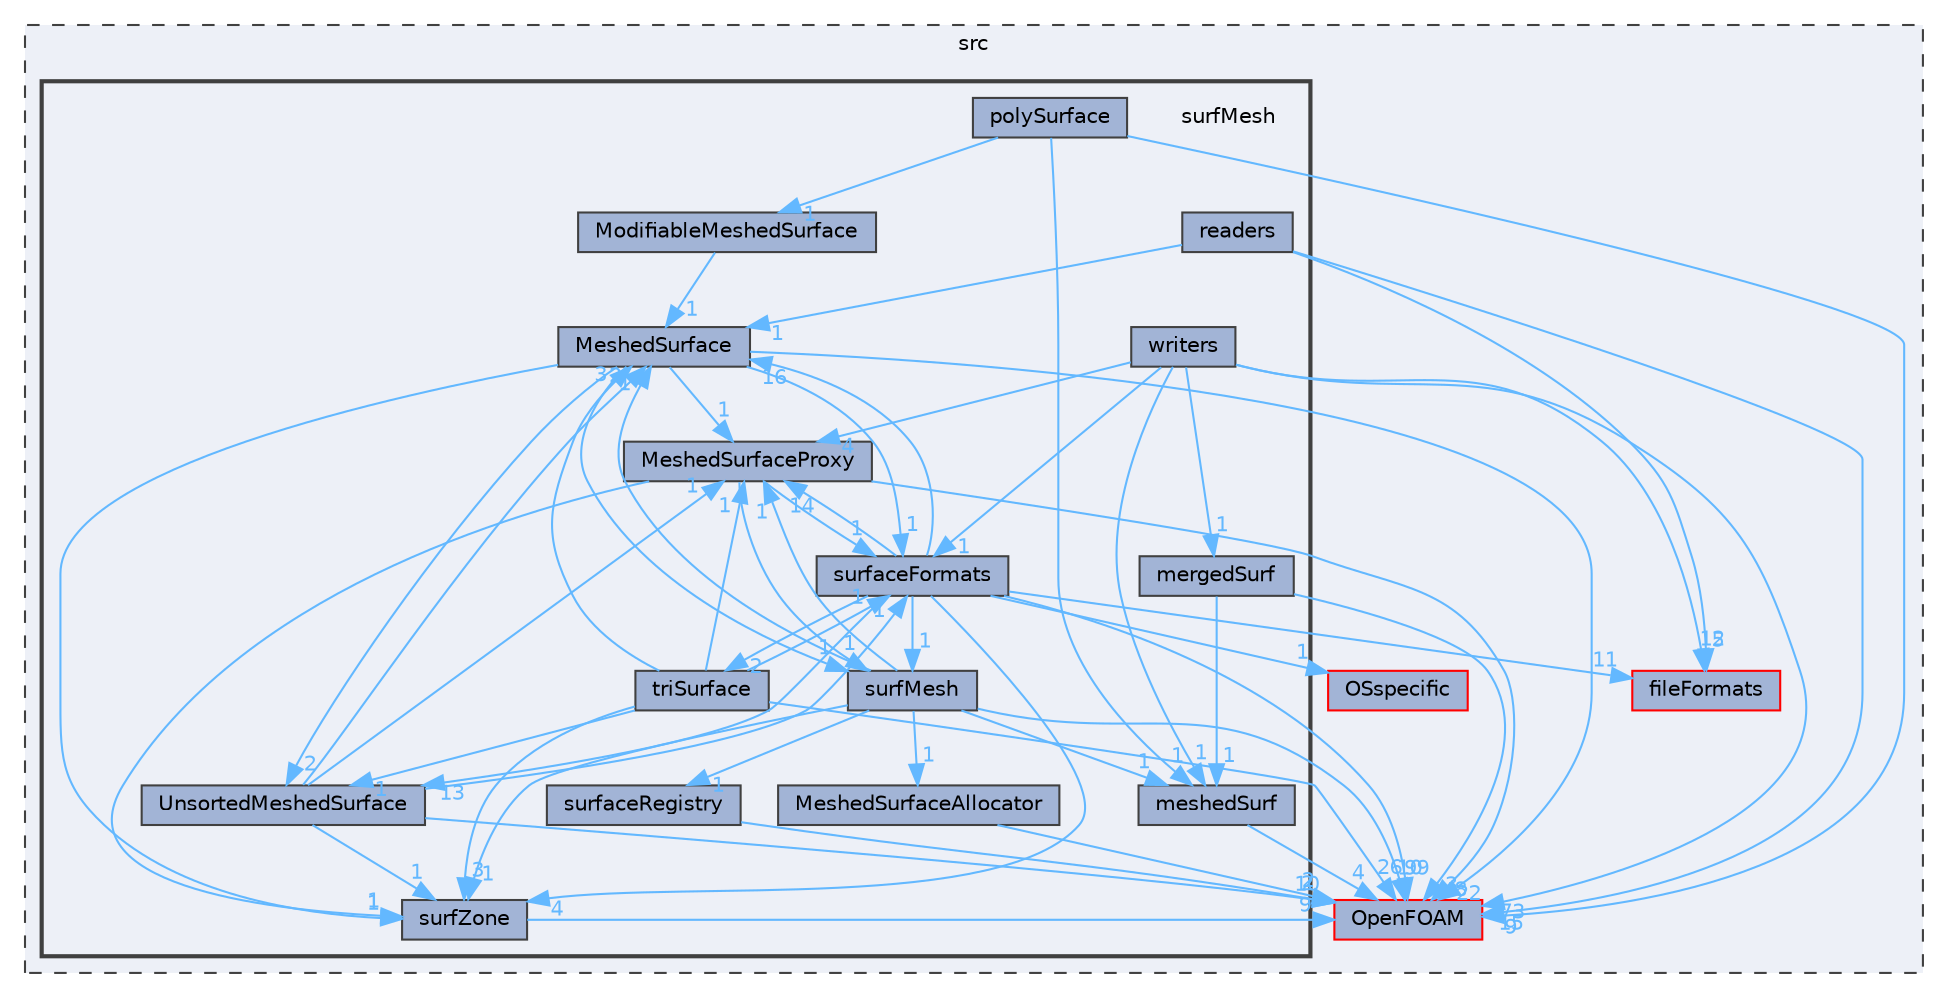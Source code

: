 digraph "src/surfMesh"
{
 // LATEX_PDF_SIZE
  bgcolor="transparent";
  edge [fontname=Helvetica,fontsize=10,labelfontname=Helvetica,labelfontsize=10];
  node [fontname=Helvetica,fontsize=10,shape=box,height=0.2,width=0.4];
  compound=true
  subgraph clusterdir_68267d1309a1af8e8297ef4c3efbcdba {
    graph [ bgcolor="#edf0f7", pencolor="grey25", label="src", fontname=Helvetica,fontsize=10 style="filled,dashed", URL="dir_68267d1309a1af8e8297ef4c3efbcdba.html",tooltip=""]
  dir_1e7df7a7407fc4618be5c18f76eb7b99 [label="OSspecific", fillcolor="#a2b4d6", color="red", style="filled", URL="dir_1e7df7a7407fc4618be5c18f76eb7b99.html",tooltip=""];
  dir_b05602f37bb521a7142c0a3e200b5f35 [label="fileFormats", fillcolor="#a2b4d6", color="red", style="filled", URL="dir_b05602f37bb521a7142c0a3e200b5f35.html",tooltip=""];
  dir_c5473ff19b20e6ec4dfe5c310b3778a8 [label="OpenFOAM", fillcolor="#a2b4d6", color="red", style="filled", URL="dir_c5473ff19b20e6ec4dfe5c310b3778a8.html",tooltip=""];
  subgraph clusterdir_0a88fe22feb23ce5f078a04a1df67721 {
    graph [ bgcolor="#edf0f7", pencolor="grey25", label="", fontname=Helvetica,fontsize=10 style="filled,bold", URL="dir_0a88fe22feb23ce5f078a04a1df67721.html",tooltip=""]
    dir_0a88fe22feb23ce5f078a04a1df67721 [shape=plaintext, label="surfMesh"];
  dir_0f16c46f5d87f1d2469a8ddc952a91d8 [label="mergedSurf", fillcolor="#a2b4d6", color="grey25", style="filled", URL="dir_0f16c46f5d87f1d2469a8ddc952a91d8.html",tooltip=""];
  dir_4643c365105f4b12fff6fc6d2964d662 [label="meshedSurf", fillcolor="#a2b4d6", color="grey25", style="filled", URL="dir_4643c365105f4b12fff6fc6d2964d662.html",tooltip=""];
  dir_c7b425ce1feba157c3a628060f167f64 [label="MeshedSurface", fillcolor="#a2b4d6", color="grey25", style="filled", URL="dir_c7b425ce1feba157c3a628060f167f64.html",tooltip=""];
  dir_78e15111d922aa841d464640a2e03fb6 [label="MeshedSurfaceAllocator", fillcolor="#a2b4d6", color="grey25", style="filled", URL="dir_78e15111d922aa841d464640a2e03fb6.html",tooltip=""];
  dir_b2d126e3ab79c2145c7a44de22e5f675 [label="MeshedSurfaceProxy", fillcolor="#a2b4d6", color="grey25", style="filled", URL="dir_b2d126e3ab79c2145c7a44de22e5f675.html",tooltip=""];
  dir_6094c66f6b723b04933f12abcf6d210d [label="ModifiableMeshedSurface", fillcolor="#a2b4d6", color="grey25", style="filled", URL="dir_6094c66f6b723b04933f12abcf6d210d.html",tooltip=""];
  dir_7b9a6746fecd8e6f6f5989ab0146b032 [label="polySurface", fillcolor="#a2b4d6", color="grey25", style="filled", URL="dir_7b9a6746fecd8e6f6f5989ab0146b032.html",tooltip=""];
  dir_b41ab71a84ca73ba0ea236e5946be777 [label="readers", fillcolor="#a2b4d6", color="grey25", style="filled", URL="dir_b41ab71a84ca73ba0ea236e5946be777.html",tooltip=""];
  dir_3ad8f5f9808d8196d04eb1769c1a10a8 [label="surfaceFormats", fillcolor="#a2b4d6", color="grey25", style="filled", URL="dir_3ad8f5f9808d8196d04eb1769c1a10a8.html",tooltip=""];
  dir_e937c4d5fccedcb57f275a0f18d58810 [label="surfaceRegistry", fillcolor="#a2b4d6", color="grey25", style="filled", URL="dir_e937c4d5fccedcb57f275a0f18d58810.html",tooltip=""];
  dir_e8a93c077ed83521fb6f866085887369 [label="surfMesh", fillcolor="#a2b4d6", color="grey25", style="filled", URL="dir_e8a93c077ed83521fb6f866085887369.html",tooltip=""];
  dir_367e2591196b309d6036c64a18218666 [label="surfZone", fillcolor="#a2b4d6", color="grey25", style="filled", URL="dir_367e2591196b309d6036c64a18218666.html",tooltip=""];
  dir_b94b4c44c7e690bcc15ace8c383557d9 [label="triSurface", fillcolor="#a2b4d6", color="grey25", style="filled", URL="dir_b94b4c44c7e690bcc15ace8c383557d9.html",tooltip=""];
  dir_224334990af5761cc26bd2eed4da00bd [label="UnsortedMeshedSurface", fillcolor="#a2b4d6", color="grey25", style="filled", URL="dir_224334990af5761cc26bd2eed4da00bd.html",tooltip=""];
  dir_b6066d0362f465208261eaa0f2129bc7 [label="writers", fillcolor="#a2b4d6", color="grey25", style="filled", URL="dir_b6066d0362f465208261eaa0f2129bc7.html",tooltip=""];
  }
  }
  dir_0f16c46f5d87f1d2469a8ddc952a91d8->dir_4643c365105f4b12fff6fc6d2964d662 [headlabel="1", labeldistance=1.5 headhref="dir_002353_002364.html" href="dir_002353_002364.html" color="steelblue1" fontcolor="steelblue1"];
  dir_0f16c46f5d87f1d2469a8ddc952a91d8->dir_c5473ff19b20e6ec4dfe5c310b3778a8 [headlabel="3", labeldistance=1.5 headhref="dir_002353_002695.html" href="dir_002353_002695.html" color="steelblue1" fontcolor="steelblue1"];
  dir_4643c365105f4b12fff6fc6d2964d662->dir_c5473ff19b20e6ec4dfe5c310b3778a8 [headlabel="4", labeldistance=1.5 headhref="dir_002364_002695.html" href="dir_002364_002695.html" color="steelblue1" fontcolor="steelblue1"];
  dir_c7b425ce1feba157c3a628060f167f64->dir_224334990af5761cc26bd2eed4da00bd [headlabel="2", labeldistance=1.5 headhref="dir_002365_004229.html" href="dir_002365_004229.html" color="steelblue1" fontcolor="steelblue1"];
  dir_c7b425ce1feba157c3a628060f167f64->dir_367e2591196b309d6036c64a18218666 [headlabel="1", labeldistance=1.5 headhref="dir_002365_003893.html" href="dir_002365_003893.html" color="steelblue1" fontcolor="steelblue1"];
  dir_c7b425ce1feba157c3a628060f167f64->dir_3ad8f5f9808d8196d04eb1769c1a10a8 [headlabel="1", labeldistance=1.5 headhref="dir_002365_003841.html" href="dir_002365_003841.html" color="steelblue1" fontcolor="steelblue1"];
  dir_c7b425ce1feba157c3a628060f167f64->dir_b2d126e3ab79c2145c7a44de22e5f675 [headlabel="1", labeldistance=1.5 headhref="dir_002365_002367.html" href="dir_002365_002367.html" color="steelblue1" fontcolor="steelblue1"];
  dir_c7b425ce1feba157c3a628060f167f64->dir_c5473ff19b20e6ec4dfe5c310b3778a8 [headlabel="22", labeldistance=1.5 headhref="dir_002365_002695.html" href="dir_002365_002695.html" color="steelblue1" fontcolor="steelblue1"];
  dir_c7b425ce1feba157c3a628060f167f64->dir_e8a93c077ed83521fb6f866085887369 [headlabel="1", labeldistance=1.5 headhref="dir_002365_003892.html" href="dir_002365_003892.html" color="steelblue1" fontcolor="steelblue1"];
  dir_78e15111d922aa841d464640a2e03fb6->dir_c5473ff19b20e6ec4dfe5c310b3778a8 [headlabel="2", labeldistance=1.5 headhref="dir_002366_002695.html" href="dir_002366_002695.html" color="steelblue1" fontcolor="steelblue1"];
  dir_b2d126e3ab79c2145c7a44de22e5f675->dir_367e2591196b309d6036c64a18218666 [headlabel="1", labeldistance=1.5 headhref="dir_002367_003893.html" href="dir_002367_003893.html" color="steelblue1" fontcolor="steelblue1"];
  dir_b2d126e3ab79c2145c7a44de22e5f675->dir_3ad8f5f9808d8196d04eb1769c1a10a8 [headlabel="1", labeldistance=1.5 headhref="dir_002367_003841.html" href="dir_002367_003841.html" color="steelblue1" fontcolor="steelblue1"];
  dir_b2d126e3ab79c2145c7a44de22e5f675->dir_c5473ff19b20e6ec4dfe5c310b3778a8 [headlabel="8", labeldistance=1.5 headhref="dir_002367_002695.html" href="dir_002367_002695.html" color="steelblue1" fontcolor="steelblue1"];
  dir_b2d126e3ab79c2145c7a44de22e5f675->dir_e8a93c077ed83521fb6f866085887369 [headlabel="1", labeldistance=1.5 headhref="dir_002367_003892.html" href="dir_002367_003892.html" color="steelblue1" fontcolor="steelblue1"];
  dir_6094c66f6b723b04933f12abcf6d210d->dir_c7b425ce1feba157c3a628060f167f64 [headlabel="1", labeldistance=1.5 headhref="dir_002421_002365.html" href="dir_002421_002365.html" color="steelblue1" fontcolor="steelblue1"];
  dir_7b9a6746fecd8e6f6f5989ab0146b032->dir_4643c365105f4b12fff6fc6d2964d662 [headlabel="1", labeldistance=1.5 headhref="dir_002996_002364.html" href="dir_002996_002364.html" color="steelblue1" fontcolor="steelblue1"];
  dir_7b9a6746fecd8e6f6f5989ab0146b032->dir_6094c66f6b723b04933f12abcf6d210d [headlabel="1", labeldistance=1.5 headhref="dir_002996_002421.html" href="dir_002996_002421.html" color="steelblue1" fontcolor="steelblue1"];
  dir_7b9a6746fecd8e6f6f5989ab0146b032->dir_c5473ff19b20e6ec4dfe5c310b3778a8 [headlabel="9", labeldistance=1.5 headhref="dir_002996_002695.html" href="dir_002996_002695.html" color="steelblue1" fontcolor="steelblue1"];
  dir_b41ab71a84ca73ba0ea236e5946be777->dir_b05602f37bb521a7142c0a3e200b5f35 [headlabel="5", labeldistance=1.5 headhref="dir_003250_001353.html" href="dir_003250_001353.html" color="steelblue1" fontcolor="steelblue1"];
  dir_b41ab71a84ca73ba0ea236e5946be777->dir_c5473ff19b20e6ec4dfe5c310b3778a8 [headlabel="15", labeldistance=1.5 headhref="dir_003250_002695.html" href="dir_003250_002695.html" color="steelblue1" fontcolor="steelblue1"];
  dir_b41ab71a84ca73ba0ea236e5946be777->dir_c7b425ce1feba157c3a628060f167f64 [headlabel="1", labeldistance=1.5 headhref="dir_003250_002365.html" href="dir_003250_002365.html" color="steelblue1" fontcolor="steelblue1"];
  dir_3ad8f5f9808d8196d04eb1769c1a10a8->dir_1e7df7a7407fc4618be5c18f76eb7b99 [headlabel="1", labeldistance=1.5 headhref="dir_003841_002727.html" href="dir_003841_002727.html" color="steelblue1" fontcolor="steelblue1"];
  dir_3ad8f5f9808d8196d04eb1769c1a10a8->dir_224334990af5761cc26bd2eed4da00bd [headlabel="13", labeldistance=1.5 headhref="dir_003841_004229.html" href="dir_003841_004229.html" color="steelblue1" fontcolor="steelblue1"];
  dir_3ad8f5f9808d8196d04eb1769c1a10a8->dir_367e2591196b309d6036c64a18218666 [headlabel="4", labeldistance=1.5 headhref="dir_003841_003893.html" href="dir_003841_003893.html" color="steelblue1" fontcolor="steelblue1"];
  dir_3ad8f5f9808d8196d04eb1769c1a10a8->dir_b05602f37bb521a7142c0a3e200b5f35 [headlabel="11", labeldistance=1.5 headhref="dir_003841_001353.html" href="dir_003841_001353.html" color="steelblue1" fontcolor="steelblue1"];
  dir_3ad8f5f9808d8196d04eb1769c1a10a8->dir_b2d126e3ab79c2145c7a44de22e5f675 [headlabel="14", labeldistance=1.5 headhref="dir_003841_002367.html" href="dir_003841_002367.html" color="steelblue1" fontcolor="steelblue1"];
  dir_3ad8f5f9808d8196d04eb1769c1a10a8->dir_b94b4c44c7e690bcc15ace8c383557d9 [headlabel="2", labeldistance=1.5 headhref="dir_003841_004125.html" href="dir_003841_004125.html" color="steelblue1" fontcolor="steelblue1"];
  dir_3ad8f5f9808d8196d04eb1769c1a10a8->dir_c5473ff19b20e6ec4dfe5c310b3778a8 [headlabel="99", labeldistance=1.5 headhref="dir_003841_002695.html" href="dir_003841_002695.html" color="steelblue1" fontcolor="steelblue1"];
  dir_3ad8f5f9808d8196d04eb1769c1a10a8->dir_c7b425ce1feba157c3a628060f167f64 [headlabel="16", labeldistance=1.5 headhref="dir_003841_002365.html" href="dir_003841_002365.html" color="steelblue1" fontcolor="steelblue1"];
  dir_3ad8f5f9808d8196d04eb1769c1a10a8->dir_e8a93c077ed83521fb6f866085887369 [headlabel="1", labeldistance=1.5 headhref="dir_003841_003892.html" href="dir_003841_003892.html" color="steelblue1" fontcolor="steelblue1"];
  dir_e937c4d5fccedcb57f275a0f18d58810->dir_c5473ff19b20e6ec4dfe5c310b3778a8 [headlabel="2", labeldistance=1.5 headhref="dir_003871_002695.html" href="dir_003871_002695.html" color="steelblue1" fontcolor="steelblue1"];
  dir_e8a93c077ed83521fb6f866085887369->dir_367e2591196b309d6036c64a18218666 [headlabel="1", labeldistance=1.5 headhref="dir_003892_003893.html" href="dir_003892_003893.html" color="steelblue1" fontcolor="steelblue1"];
  dir_e8a93c077ed83521fb6f866085887369->dir_4643c365105f4b12fff6fc6d2964d662 [headlabel="1", labeldistance=1.5 headhref="dir_003892_002364.html" href="dir_003892_002364.html" color="steelblue1" fontcolor="steelblue1"];
  dir_e8a93c077ed83521fb6f866085887369->dir_78e15111d922aa841d464640a2e03fb6 [headlabel="1", labeldistance=1.5 headhref="dir_003892_002366.html" href="dir_003892_002366.html" color="steelblue1" fontcolor="steelblue1"];
  dir_e8a93c077ed83521fb6f866085887369->dir_b2d126e3ab79c2145c7a44de22e5f675 [headlabel="1", labeldistance=1.5 headhref="dir_003892_002367.html" href="dir_003892_002367.html" color="steelblue1" fontcolor="steelblue1"];
  dir_e8a93c077ed83521fb6f866085887369->dir_c5473ff19b20e6ec4dfe5c310b3778a8 [headlabel="10", labeldistance=1.5 headhref="dir_003892_002695.html" href="dir_003892_002695.html" color="steelblue1" fontcolor="steelblue1"];
  dir_e8a93c077ed83521fb6f866085887369->dir_c7b425ce1feba157c3a628060f167f64 [headlabel="1", labeldistance=1.5 headhref="dir_003892_002365.html" href="dir_003892_002365.html" color="steelblue1" fontcolor="steelblue1"];
  dir_e8a93c077ed83521fb6f866085887369->dir_e937c4d5fccedcb57f275a0f18d58810 [headlabel="1", labeldistance=1.5 headhref="dir_003892_003871.html" href="dir_003892_003871.html" color="steelblue1" fontcolor="steelblue1"];
  dir_367e2591196b309d6036c64a18218666->dir_c5473ff19b20e6ec4dfe5c310b3778a8 [headlabel="9", labeldistance=1.5 headhref="dir_003893_002695.html" href="dir_003893_002695.html" color="steelblue1" fontcolor="steelblue1"];
  dir_b94b4c44c7e690bcc15ace8c383557d9->dir_224334990af5761cc26bd2eed4da00bd [headlabel="1", labeldistance=1.5 headhref="dir_004125_004229.html" href="dir_004125_004229.html" color="steelblue1" fontcolor="steelblue1"];
  dir_b94b4c44c7e690bcc15ace8c383557d9->dir_367e2591196b309d6036c64a18218666 [headlabel="3", labeldistance=1.5 headhref="dir_004125_003893.html" href="dir_004125_003893.html" color="steelblue1" fontcolor="steelblue1"];
  dir_b94b4c44c7e690bcc15ace8c383557d9->dir_3ad8f5f9808d8196d04eb1769c1a10a8 [headlabel="1", labeldistance=1.5 headhref="dir_004125_003841.html" href="dir_004125_003841.html" color="steelblue1" fontcolor="steelblue1"];
  dir_b94b4c44c7e690bcc15ace8c383557d9->dir_b2d126e3ab79c2145c7a44de22e5f675 [headlabel="1", labeldistance=1.5 headhref="dir_004125_002367.html" href="dir_004125_002367.html" color="steelblue1" fontcolor="steelblue1"];
  dir_b94b4c44c7e690bcc15ace8c383557d9->dir_c5473ff19b20e6ec4dfe5c310b3778a8 [headlabel="26", labeldistance=1.5 headhref="dir_004125_002695.html" href="dir_004125_002695.html" color="steelblue1" fontcolor="steelblue1"];
  dir_b94b4c44c7e690bcc15ace8c383557d9->dir_c7b425ce1feba157c3a628060f167f64 [headlabel="3", labeldistance=1.5 headhref="dir_004125_002365.html" href="dir_004125_002365.html" color="steelblue1" fontcolor="steelblue1"];
  dir_224334990af5761cc26bd2eed4da00bd->dir_367e2591196b309d6036c64a18218666 [headlabel="1", labeldistance=1.5 headhref="dir_004229_003893.html" href="dir_004229_003893.html" color="steelblue1" fontcolor="steelblue1"];
  dir_224334990af5761cc26bd2eed4da00bd->dir_3ad8f5f9808d8196d04eb1769c1a10a8 [headlabel="1", labeldistance=1.5 headhref="dir_004229_003841.html" href="dir_004229_003841.html" color="steelblue1" fontcolor="steelblue1"];
  dir_224334990af5761cc26bd2eed4da00bd->dir_b2d126e3ab79c2145c7a44de22e5f675 [headlabel="1", labeldistance=1.5 headhref="dir_004229_002367.html" href="dir_004229_002367.html" color="steelblue1" fontcolor="steelblue1"];
  dir_224334990af5761cc26bd2eed4da00bd->dir_c5473ff19b20e6ec4dfe5c310b3778a8 [headlabel="10", labeldistance=1.5 headhref="dir_004229_002695.html" href="dir_004229_002695.html" color="steelblue1" fontcolor="steelblue1"];
  dir_224334990af5761cc26bd2eed4da00bd->dir_c7b425ce1feba157c3a628060f167f64 [headlabel="2", labeldistance=1.5 headhref="dir_004229_002365.html" href="dir_004229_002365.html" color="steelblue1" fontcolor="steelblue1"];
  dir_b6066d0362f465208261eaa0f2129bc7->dir_0f16c46f5d87f1d2469a8ddc952a91d8 [headlabel="1", labeldistance=1.5 headhref="dir_004429_002353.html" href="dir_004429_002353.html" color="steelblue1" fontcolor="steelblue1"];
  dir_b6066d0362f465208261eaa0f2129bc7->dir_4643c365105f4b12fff6fc6d2964d662 [headlabel="1", labeldistance=1.5 headhref="dir_004429_002364.html" href="dir_004429_002364.html" color="steelblue1" fontcolor="steelblue1"];
  dir_b6066d0362f465208261eaa0f2129bc7->dir_b05602f37bb521a7142c0a3e200b5f35 [headlabel="12", labeldistance=1.5 headhref="dir_004429_001353.html" href="dir_004429_001353.html" color="steelblue1" fontcolor="steelblue1"];
  dir_b6066d0362f465208261eaa0f2129bc7->dir_b2d126e3ab79c2145c7a44de22e5f675 [headlabel="4", labeldistance=1.5 headhref="dir_004429_002367.html" href="dir_004429_002367.html" color="steelblue1" fontcolor="steelblue1"];
  dir_b6066d0362f465208261eaa0f2129bc7->dir_c5473ff19b20e6ec4dfe5c310b3778a8 [headlabel="73", labeldistance=1.5 headhref="dir_004429_002695.html" href="dir_004429_002695.html" color="steelblue1" fontcolor="steelblue1"];
  dir_b6066d0362f465208261eaa0f2129bc7->dir_3ad8f5f9808d8196d04eb1769c1a10a8 [headlabel="1", labeldistance=1.5 headhref="dir_004429_003841.html" href="dir_004429_003841.html" color="steelblue1" fontcolor="steelblue1"];
}
